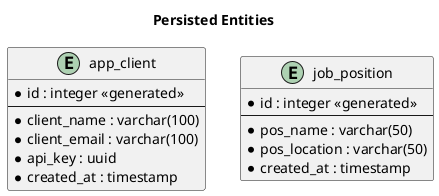 @@startuml
title "Persisted Entities"

skinparam linetype ortho

entity "app_client" as e01 {
    *id : integer <<generated>>
    --
    *client_name : varchar(100)
    *client_email : varchar(100)
    *api_key : uuid
    *created_at : timestamp
}

entity "job_position" as e02 {
    *id : integer <<generated>>
    --
    *pos_name : varchar(50)
    *pos_location : varchar(50)
    *created_at : timestamp
}

@@enduml